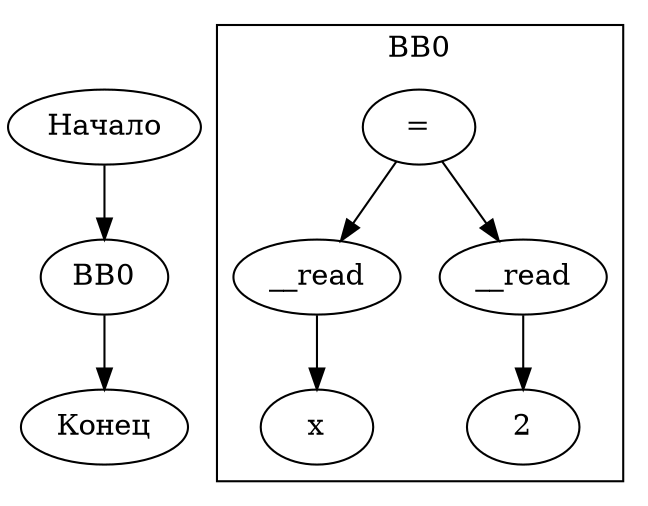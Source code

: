 digraph G {
    rankdir=TB;
    start [label="Начало"];
    end [label="Конец"];
    node0 [label="BB0"];
    start -> node0;
    node0 -> end;
subgraph cluster_0 {
    label="BB0";
    cluster_0_node534927064 [label="="];
    cluster_0_node3125593543 [label="__read"];
    cluster_0_node534926440 [label="x"];
    cluster_0_node1815686141 [label="__read"];
    cluster_0_node534927376 [label="2"];
    cluster_0_node534927064 -> cluster_0_node3125593543;
    cluster_0_node3125593543 -> cluster_0_node534926440;
    cluster_0_node534927064 -> cluster_0_node1815686141;
    cluster_0_node1815686141 -> cluster_0_node534927376;
}
}
